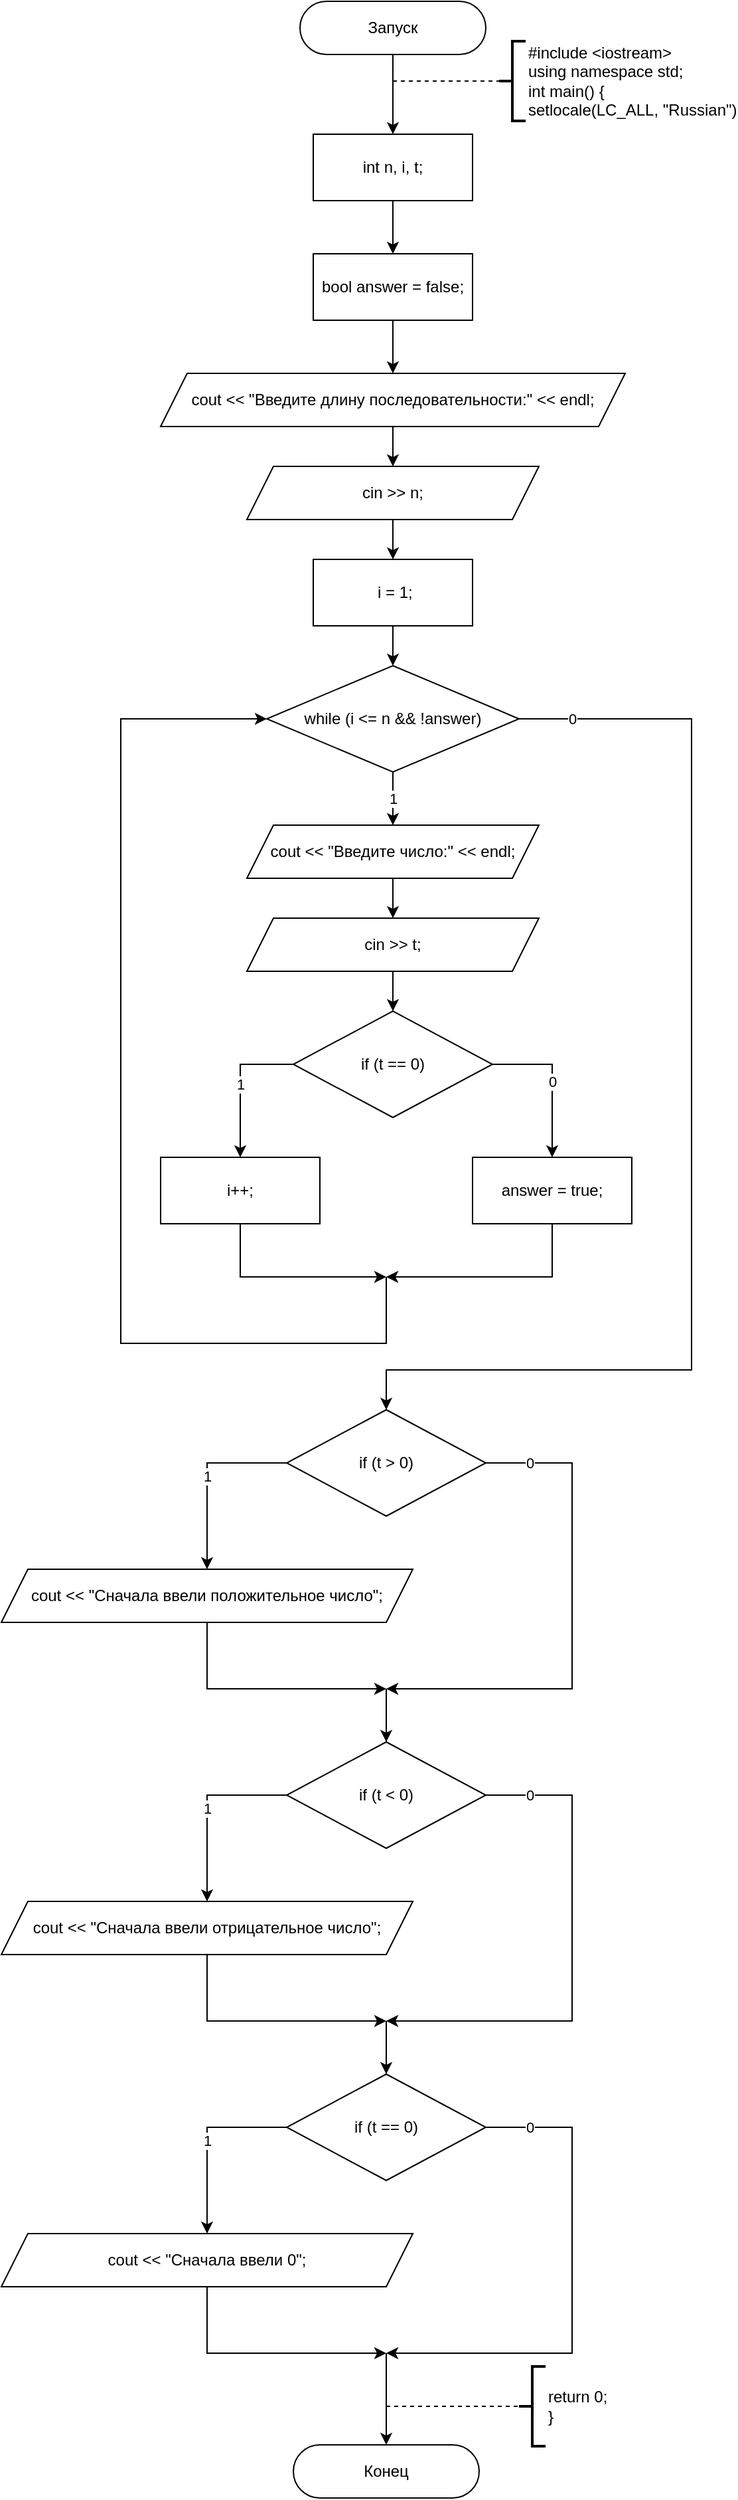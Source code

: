 <mxfile version="13.9.9" type="device"><diagram id="qs8Heoct3m-BemalcZQT" name="Страница 1"><mxGraphModel dx="852" dy="494" grid="1" gridSize="10" guides="1" tooltips="1" connect="1" arrows="1" fold="1" page="1" pageScale="1" pageWidth="827" pageHeight="1169" math="0" shadow="0"><root><mxCell id="0"/><mxCell id="1" parent="0"/><mxCell id="2" style="edgeStyle=orthogonalEdgeStyle;rounded=0;orthogonalLoop=1;jettySize=auto;html=1;" parent="1" source="3" target="4" edge="1"><mxGeometry relative="1" as="geometry"/></mxCell><mxCell id="3" value="Запуск" style="rounded=1;whiteSpace=wrap;html=1;arcSize=50;" parent="1" vertex="1"><mxGeometry x="305" y="20" width="140" height="40" as="geometry"/></mxCell><mxCell id="14" style="edgeStyle=none;html=1;entryX=0.5;entryY=0;entryDx=0;entryDy=0;" parent="1" source="4" edge="1"><mxGeometry relative="1" as="geometry"><mxPoint x="375" y="210" as="targetPoint"/></mxGeometry></mxCell><mxCell id="4" value="int n, i, t;" style="rounded=0;whiteSpace=wrap;html=1;" parent="1" vertex="1"><mxGeometry x="315" y="120" width="120" height="50" as="geometry"/></mxCell><mxCell id="5" value="#include &amp;lt;iostream&amp;gt;&lt;br&gt;using namespace std;&lt;br&gt;int main() {&lt;br&gt;setlocale(LC_ALL, &quot;Russian&quot;)" style="strokeWidth=2;html=1;shape=mxgraph.flowchart.annotation_2;align=left;labelPosition=right;pointerEvents=1;" parent="1" vertex="1"><mxGeometry x="455" y="50" width="20" height="60" as="geometry"/></mxCell><mxCell id="6" value="" style="endArrow=none;dashed=1;html=1;entryX=0;entryY=0.5;entryDx=0;entryDy=0;entryPerimeter=0;" parent="1" target="5" edge="1"><mxGeometry width="50" height="50" relative="1" as="geometry"><mxPoint x="375" y="80" as="sourcePoint"/><mxPoint x="465" y="70" as="targetPoint"/></mxGeometry></mxCell><mxCell id="7" value="Конец" style="rounded=1;whiteSpace=wrap;html=1;arcSize=50;" parent="1" vertex="1"><mxGeometry x="300" y="1859" width="140" height="40" as="geometry"/></mxCell><mxCell id="10" value="return 0;&lt;br&gt;}" style="strokeWidth=2;html=1;shape=mxgraph.flowchart.annotation_2;align=left;labelPosition=right;pointerEvents=1;" parent="1" vertex="1"><mxGeometry x="470" y="1800" width="20" height="60" as="geometry"/></mxCell><mxCell id="11" value="" style="endArrow=none;dashed=1;html=1;entryX=0;entryY=0.5;entryDx=0;entryDy=0;entryPerimeter=0;" parent="1" edge="1"><mxGeometry width="50" height="50" relative="1" as="geometry"><mxPoint x="370" y="1830" as="sourcePoint"/><mxPoint x="470" y="1830" as="targetPoint"/></mxGeometry></mxCell><mxCell id="159" style="edgeStyle=none;html=1;entryX=0.5;entryY=0;entryDx=0;entryDy=0;" parent="1" source="152" target="158" edge="1"><mxGeometry relative="1" as="geometry"/></mxCell><mxCell id="152" value="cout &amp;lt;&amp;lt; &quot;Введите длину последовательности:&quot; &amp;lt;&amp;lt; endl;" style="shape=parallelogram;perimeter=parallelogramPerimeter;whiteSpace=wrap;html=1;fixedSize=1;" parent="1" vertex="1"><mxGeometry x="200" y="300" width="350" height="40" as="geometry"/></mxCell><mxCell id="180" style="edgeStyle=none;html=1;entryX=0.5;entryY=0;entryDx=0;entryDy=0;" parent="1" source="153" target="152" edge="1"><mxGeometry relative="1" as="geometry"/></mxCell><mxCell id="153" value="bool answer = false;" style="rounded=0;whiteSpace=wrap;html=1;" parent="1" vertex="1"><mxGeometry x="315" y="210" width="120" height="50" as="geometry"/></mxCell><mxCell id="182" style="edgeStyle=none;html=1;entryX=0.5;entryY=0;entryDx=0;entryDy=0;" parent="1" source="158" target="181" edge="1"><mxGeometry relative="1" as="geometry"/></mxCell><mxCell id="158" value="cin &amp;gt;&amp;gt; n;" style="shape=parallelogram;perimeter=parallelogramPerimeter;whiteSpace=wrap;html=1;fixedSize=1;" parent="1" vertex="1"><mxGeometry x="265" y="370" width="220" height="40" as="geometry"/></mxCell><mxCell id="184" style="edgeStyle=none;html=1;entryX=0.5;entryY=0;entryDx=0;entryDy=0;" parent="1" source="181" target="183" edge="1"><mxGeometry relative="1" as="geometry"/></mxCell><mxCell id="181" value="&amp;nbsp;i = 1;" style="rounded=0;whiteSpace=wrap;html=1;" parent="1" vertex="1"><mxGeometry x="315" y="440" width="120" height="50" as="geometry"/></mxCell><mxCell id="186" value="1" style="edgeStyle=none;html=1;entryX=0.5;entryY=0;entryDx=0;entryDy=0;" parent="1" source="183" target="185" edge="1"><mxGeometry relative="1" as="geometry"/></mxCell><mxCell id="200" value="0" style="edgeStyle=orthogonalEdgeStyle;rounded=0;html=1;entryX=0.5;entryY=0;entryDx=0;entryDy=0;" parent="1" source="183" target="199" edge="1"><mxGeometry x="-0.909" relative="1" as="geometry"><Array as="points"><mxPoint x="600" y="560"/><mxPoint x="600" y="1050"/><mxPoint x="370" y="1050"/></Array><mxPoint as="offset"/></mxGeometry></mxCell><mxCell id="183" value="while (i &amp;lt;= n &amp;amp;&amp;amp; !answer)" style="rhombus;whiteSpace=wrap;html=1;" parent="1" vertex="1"><mxGeometry x="280" y="520" width="190" height="80" as="geometry"/></mxCell><mxCell id="189" style="edgeStyle=none;html=1;entryX=0.5;entryY=0;entryDx=0;entryDy=0;" parent="1" source="185" target="188" edge="1"><mxGeometry relative="1" as="geometry"/></mxCell><mxCell id="185" value="cout &amp;lt;&amp;lt; &quot;Введите число:&quot; &amp;lt;&amp;lt; endl;" style="shape=parallelogram;perimeter=parallelogramPerimeter;whiteSpace=wrap;html=1;fixedSize=1;" parent="1" vertex="1"><mxGeometry x="265" y="640" width="220" height="40" as="geometry"/></mxCell><mxCell id="191" style="edgeStyle=none;html=1;entryX=0.5;entryY=0;entryDx=0;entryDy=0;" parent="1" source="188" target="190" edge="1"><mxGeometry relative="1" as="geometry"/></mxCell><mxCell id="188" value="cin &amp;gt;&amp;gt; t;" style="shape=parallelogram;perimeter=parallelogramPerimeter;whiteSpace=wrap;html=1;fixedSize=1;" parent="1" vertex="1"><mxGeometry x="265" y="710" width="220" height="40" as="geometry"/></mxCell><mxCell id="193" value="1" style="edgeStyle=none;html=1;entryX=0.5;entryY=0;entryDx=0;entryDy=0;rounded=0;" parent="1" source="190" target="192" edge="1"><mxGeometry relative="1" as="geometry"><Array as="points"><mxPoint x="260" y="820"/></Array></mxGeometry></mxCell><mxCell id="195" value="0" style="edgeStyle=orthogonalEdgeStyle;rounded=0;html=1;entryX=0.5;entryY=0;entryDx=0;entryDy=0;" parent="1" source="190" target="194" edge="1"><mxGeometry relative="1" as="geometry"><Array as="points"><mxPoint x="495" y="820"/></Array></mxGeometry></mxCell><mxCell id="190" value="if (t == 0)" style="rhombus;whiteSpace=wrap;html=1;" parent="1" vertex="1"><mxGeometry x="300" y="780" width="150" height="80" as="geometry"/></mxCell><mxCell id="196" style="edgeStyle=orthogonalEdgeStyle;rounded=0;html=1;" parent="1" source="192" edge="1"><mxGeometry relative="1" as="geometry"><mxPoint x="370" y="980" as="targetPoint"/><Array as="points"><mxPoint x="260" y="980"/></Array></mxGeometry></mxCell><mxCell id="192" value="i++;" style="rounded=0;whiteSpace=wrap;html=1;" parent="1" vertex="1"><mxGeometry x="200" y="890" width="120" height="50" as="geometry"/></mxCell><mxCell id="197" style="edgeStyle=orthogonalEdgeStyle;rounded=0;html=1;" parent="1" source="194" edge="1"><mxGeometry relative="1" as="geometry"><mxPoint x="370" y="980" as="targetPoint"/><Array as="points"><mxPoint x="495" y="980"/></Array></mxGeometry></mxCell><mxCell id="194" value="answer = true;" style="rounded=0;whiteSpace=wrap;html=1;" parent="1" vertex="1"><mxGeometry x="435" y="890" width="120" height="50" as="geometry"/></mxCell><mxCell id="198" value="" style="endArrow=classic;html=1;entryX=0;entryY=0.5;entryDx=0;entryDy=0;rounded=0;" parent="1" target="183" edge="1"><mxGeometry width="50" height="50" relative="1" as="geometry"><mxPoint x="370" y="980" as="sourcePoint"/><mxPoint x="430" y="830" as="targetPoint"/><Array as="points"><mxPoint x="370" y="1030"/><mxPoint x="170" y="1030"/><mxPoint x="170" y="560"/></Array></mxGeometry></mxCell><mxCell id="202" value="1" style="edgeStyle=orthogonalEdgeStyle;rounded=0;html=1;entryX=0.5;entryY=0;entryDx=0;entryDy=0;" parent="1" source="199" target="201" edge="1"><mxGeometry relative="1" as="geometry"><Array as="points"><mxPoint x="235" y="1120"/></Array></mxGeometry></mxCell><mxCell id="203" value="0" style="edgeStyle=orthogonalEdgeStyle;rounded=0;html=1;" parent="1" source="199" edge="1"><mxGeometry x="-0.827" relative="1" as="geometry"><mxPoint x="370" y="1290" as="targetPoint"/><Array as="points"><mxPoint x="510" y="1120"/><mxPoint x="510" y="1290"/></Array><mxPoint as="offset"/></mxGeometry></mxCell><mxCell id="199" value="if (t &amp;gt; 0)" style="rhombus;whiteSpace=wrap;html=1;" parent="1" vertex="1"><mxGeometry x="295" y="1080" width="150" height="80" as="geometry"/></mxCell><mxCell id="204" style="edgeStyle=orthogonalEdgeStyle;rounded=0;html=1;" parent="1" source="201" edge="1"><mxGeometry relative="1" as="geometry"><mxPoint x="370" y="1290" as="targetPoint"/><Array as="points"><mxPoint x="235" y="1290"/></Array></mxGeometry></mxCell><mxCell id="201" value="cout &amp;lt;&amp;lt; &quot;Сначала ввели положительное число&quot;;" style="shape=parallelogram;perimeter=parallelogramPerimeter;whiteSpace=wrap;html=1;fixedSize=1;" parent="1" vertex="1"><mxGeometry x="80" y="1200" width="310" height="40" as="geometry"/></mxCell><mxCell id="206" value="" style="endArrow=classic;html=1;entryX=0.5;entryY=0;entryDx=0;entryDy=0;" parent="1" edge="1"><mxGeometry width="50" height="50" relative="1" as="geometry"><mxPoint x="370" y="1290" as="sourcePoint"/><mxPoint x="370" y="1330" as="targetPoint"/></mxGeometry></mxCell><mxCell id="207" value="1" style="edgeStyle=orthogonalEdgeStyle;rounded=0;html=1;entryX=0.5;entryY=0;entryDx=0;entryDy=0;" parent="1" source="209" target="211" edge="1"><mxGeometry relative="1" as="geometry"><Array as="points"><mxPoint x="235" y="1370"/></Array></mxGeometry></mxCell><mxCell id="208" value="0" style="edgeStyle=orthogonalEdgeStyle;rounded=0;html=1;" parent="1" source="209" edge="1"><mxGeometry x="-0.827" relative="1" as="geometry"><mxPoint x="370" y="1540" as="targetPoint"/><Array as="points"><mxPoint x="510" y="1370"/><mxPoint x="510" y="1540"/></Array><mxPoint as="offset"/></mxGeometry></mxCell><mxCell id="209" value="if (t &amp;lt; 0)" style="rhombus;whiteSpace=wrap;html=1;" parent="1" vertex="1"><mxGeometry x="295" y="1330" width="150" height="80" as="geometry"/></mxCell><mxCell id="210" style="edgeStyle=orthogonalEdgeStyle;rounded=0;html=1;" parent="1" source="211" edge="1"><mxGeometry relative="1" as="geometry"><mxPoint x="370" y="1540" as="targetPoint"/><Array as="points"><mxPoint x="235" y="1540"/></Array></mxGeometry></mxCell><mxCell id="211" value="cout &amp;lt;&amp;lt; &quot;Сначала ввели отрицательное число&quot;;" style="shape=parallelogram;perimeter=parallelogramPerimeter;whiteSpace=wrap;html=1;fixedSize=1;" parent="1" vertex="1"><mxGeometry x="80" y="1450" width="310" height="40" as="geometry"/></mxCell><mxCell id="212" value="" style="endArrow=classic;html=1;entryX=0.5;entryY=0;entryDx=0;entryDy=0;" parent="1" edge="1"><mxGeometry width="50" height="50" relative="1" as="geometry"><mxPoint x="370" y="1540" as="sourcePoint"/><mxPoint x="370" y="1580" as="targetPoint"/></mxGeometry></mxCell><mxCell id="213" value="1" style="edgeStyle=orthogonalEdgeStyle;rounded=0;html=1;entryX=0.5;entryY=0;entryDx=0;entryDy=0;" parent="1" source="215" target="217" edge="1"><mxGeometry relative="1" as="geometry"><Array as="points"><mxPoint x="235" y="1620"/></Array></mxGeometry></mxCell><mxCell id="214" value="0" style="edgeStyle=orthogonalEdgeStyle;rounded=0;html=1;" parent="1" source="215" edge="1"><mxGeometry x="-0.827" relative="1" as="geometry"><mxPoint x="370" y="1790" as="targetPoint"/><Array as="points"><mxPoint x="510" y="1620"/><mxPoint x="510" y="1790"/></Array><mxPoint as="offset"/></mxGeometry></mxCell><mxCell id="215" value="if (t == 0)" style="rhombus;whiteSpace=wrap;html=1;" parent="1" vertex="1"><mxGeometry x="295" y="1580" width="150" height="80" as="geometry"/></mxCell><mxCell id="216" style="edgeStyle=orthogonalEdgeStyle;rounded=0;html=1;" parent="1" source="217" edge="1"><mxGeometry relative="1" as="geometry"><mxPoint x="370" y="1790" as="targetPoint"/><Array as="points"><mxPoint x="235" y="1790"/></Array></mxGeometry></mxCell><mxCell id="217" value="cout &amp;lt;&amp;lt; &quot;Сначала ввели 0&quot;;" style="shape=parallelogram;perimeter=parallelogramPerimeter;whiteSpace=wrap;html=1;fixedSize=1;" parent="1" vertex="1"><mxGeometry x="80" y="1700" width="310" height="40" as="geometry"/></mxCell><mxCell id="218" value="" style="endArrow=classic;html=1;entryX=0.5;entryY=0;entryDx=0;entryDy=0;" parent="1" target="7" edge="1"><mxGeometry width="50" height="50" relative="1" as="geometry"><mxPoint x="370" y="1790" as="sourcePoint"/><mxPoint x="370" y="1830" as="targetPoint"/></mxGeometry></mxCell></root></mxGraphModel></diagram></mxfile>